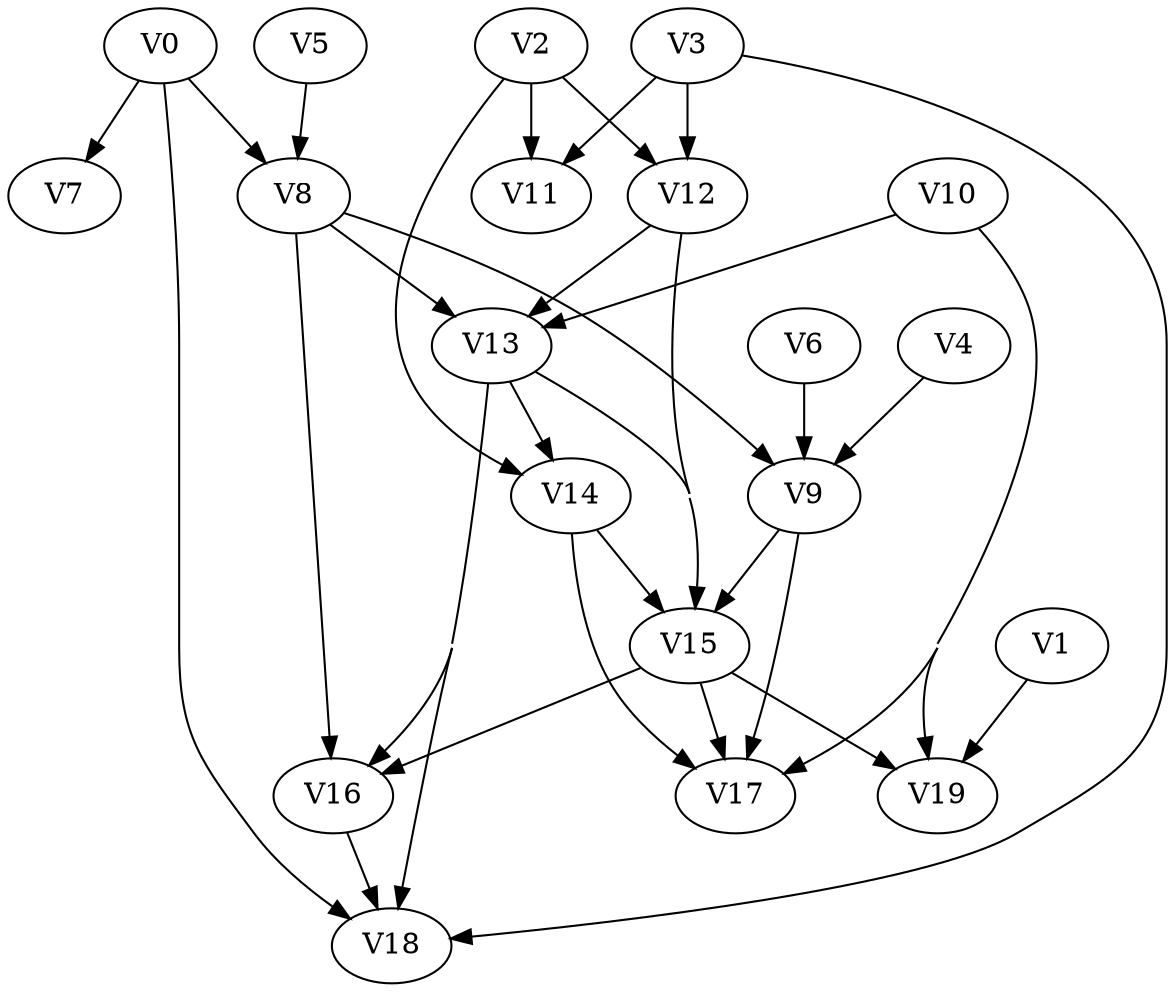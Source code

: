 strict digraph my_dotgraph {
concentrate=True;
V0;
V1;
V2;
V3;
V4;
V5;
V6;
V7;
V8;
V9;
V10;
V11;
V12;
V13;
V14;
V15;
V16;
V17;
V18;
V19;
V0 -> V7;
V0 -> V8;
V0 -> V18;
V1 -> V19;
V2 -> V11;
V2 -> V12;
V2 -> V14;
V3 -> V11;
V3 -> V12;
V3 -> V18;
V4 -> V9;
V5 -> V8;
V6 -> V9;
V8 -> V9;
V8 -> V13;
V8 -> V16;
V9 -> V15;
V9 -> V17;
V10 -> V13;
V10 -> V17;
V10 -> V19;
V12 -> V13;
V12 -> V15;
V13 -> V14;
V13 -> V15;
V13 -> V16;
V13 -> V18;
V14 -> V15;
V14 -> V17;
V15 -> V16;
V15 -> V17;
V15 -> V19;
V16 -> V18;
}